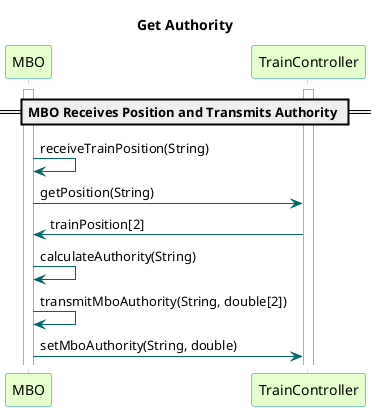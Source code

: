 @startuml

title Get Authority

skinparam sequence {
  BackgroundColor transparent
  ParticipantBackgroundColor #e6ffcc
  ParticipantBorderColor 	#049595
  PackageBorderCOlor  #049595
  ArrowColor #006666
  LifeLineBorderColor #c09cd9
}

participant MBO

== MBO Receives Position and Transmits Authority ==
activate TrainController
activate MBO
MBO -> MBO : receiveTrainPosition(String)
MBO -> TrainController : getPosition(String)
TrainController -> MBO : trainPosition[2]
MBO -> MBO : calculateAuthority(String)
MBO -> MBO : transmitMboAuthority(String, double[2])
MBO -> TrainController : setMboAuthority(String, double)

@enduml
